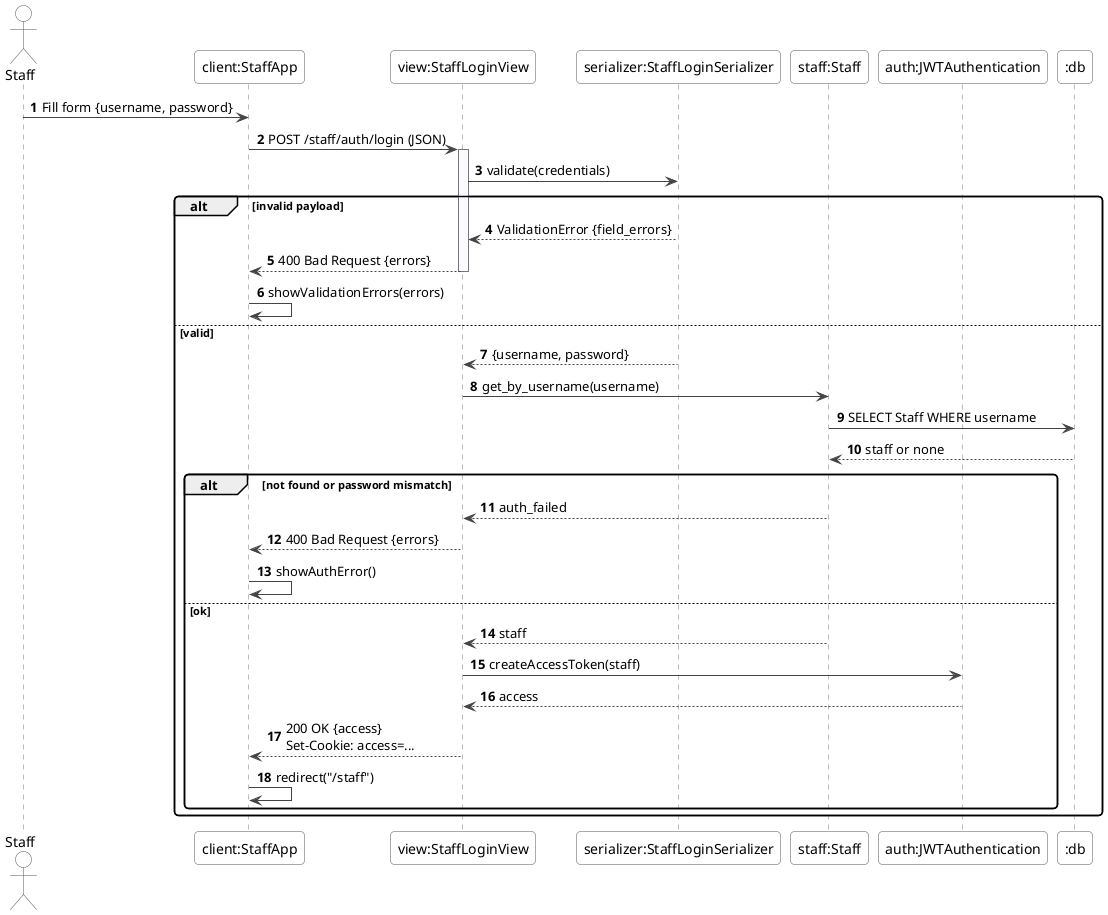 @startuml StaffLoginSequence
skinparam shadowing false
skinparam roundcorner 8
skinparam sequence {
  ArrowColor #444
  LifeLineBorderColor #777
  LifeLineBackgroundColor #FBFBFF
  ParticipantBorderColor #555
  ParticipantBackgroundColor #FFFFFF
  ActorBorderColor #555
  ActorBackgroundColor #FFFFFF
  BoxBorderColor #999
}

autonumber
actor Staff
participant "client:StaffApp" as fe
participant "view:StaffLoginView" as logv
participant "serializer:StaffLoginSerializer" as logsz
participant "staff:Staff" as staff
participant "auth:JWTAuthentication" as jwt
participant ":db" as db

Staff -> fe : Fill form {username, password}
fe -> logv : POST /staff/auth/login (JSON)
activate logv
logv -> logsz : validate(credentials)
alt invalid payload
  logsz --> logv : ValidationError {field_errors}
  logv --> fe : 400 Bad Request {errors}
  deactivate logv
  fe -> fe : showValidationErrors(errors)
else valid
  logsz --> logv : {username, password}
  logv -> staff : get_by_username(username)
  staff -> db : SELECT Staff WHERE username
  db --> staff : staff or none
  alt not found or password mismatch
    staff --> logv : auth_failed
    logv --> fe : 400 Bad Request {errors}
    deactivate logv
    fe -> fe : showAuthError()
  else ok
    staff --> logv : staff
    logv -> jwt : createAccessToken(staff)
    jwt --> logv : access
    logv --> fe : 200 OK {access}\nSet-Cookie: access=...
    deactivate logv
    fe -> fe : redirect("/staff")
  end
end
@enduml